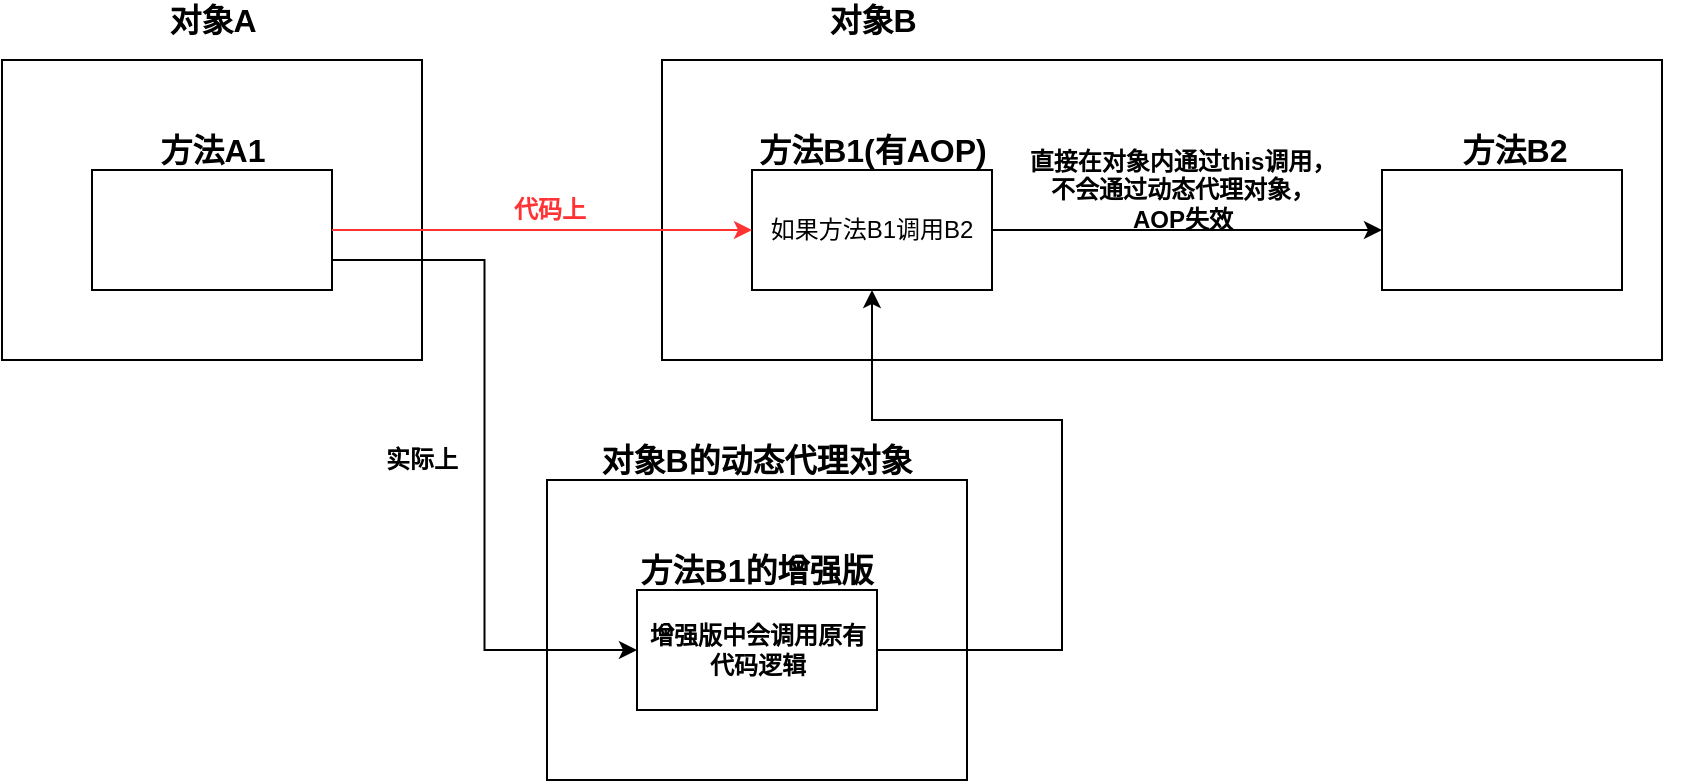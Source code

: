 <mxfile version="15.2.7" type="device"><diagram id="EEkbnaEx-pfOC1hPGx3D" name="第 1 页"><mxGraphModel dx="1205" dy="696" grid="1" gridSize="10" guides="1" tooltips="1" connect="1" arrows="1" fold="1" page="1" pageScale="1" pageWidth="827" pageHeight="1169" math="0" shadow="0"><root><mxCell id="0"/><mxCell id="1" parent="0"/><mxCell id="5JPqrqNXc4xlpyFjiz2V-1" value="" style="rounded=0;whiteSpace=wrap;html=1;" vertex="1" parent="1"><mxGeometry x="100" y="40" width="210" height="150" as="geometry"/></mxCell><mxCell id="5JPqrqNXc4xlpyFjiz2V-2" value="&lt;b&gt;&lt;font style=&quot;font-size: 16px&quot;&gt;对象A&lt;/font&gt;&lt;/b&gt;" style="text;html=1;strokeColor=none;fillColor=none;align=center;verticalAlign=middle;whiteSpace=wrap;rounded=0;" vertex="1" parent="1"><mxGeometry x="157.5" y="10" width="95" height="20" as="geometry"/></mxCell><mxCell id="5JPqrqNXc4xlpyFjiz2V-3" value="" style="rounded=0;whiteSpace=wrap;html=1;" vertex="1" parent="1"><mxGeometry x="145" y="95" width="120" height="60" as="geometry"/></mxCell><mxCell id="5JPqrqNXc4xlpyFjiz2V-4" value="&lt;span style=&quot;font-size: 16px&quot;&gt;&lt;b&gt;方法A1&lt;/b&gt;&lt;/span&gt;" style="text;html=1;strokeColor=none;fillColor=none;align=center;verticalAlign=middle;whiteSpace=wrap;rounded=0;" vertex="1" parent="1"><mxGeometry x="157.5" y="75" width="95" height="20" as="geometry"/></mxCell><mxCell id="5JPqrqNXc4xlpyFjiz2V-5" value="" style="rounded=0;whiteSpace=wrap;html=1;" vertex="1" parent="1"><mxGeometry x="430" y="40" width="500" height="150" as="geometry"/></mxCell><mxCell id="5JPqrqNXc4xlpyFjiz2V-6" value="&lt;b&gt;&lt;font style=&quot;font-size: 16px&quot;&gt;对象B&lt;/font&gt;&lt;/b&gt;" style="text;html=1;strokeColor=none;fillColor=none;align=center;verticalAlign=middle;whiteSpace=wrap;rounded=0;" vertex="1" parent="1"><mxGeometry x="487.5" y="10" width="95" height="20" as="geometry"/></mxCell><mxCell id="5JPqrqNXc4xlpyFjiz2V-30" style="edgeStyle=orthogonalEdgeStyle;rounded=0;orthogonalLoop=1;jettySize=auto;html=1;exitX=1;exitY=0.5;exitDx=0;exitDy=0;strokeColor=#000000;" edge="1" parent="1" source="5JPqrqNXc4xlpyFjiz2V-7" target="5JPqrqNXc4xlpyFjiz2V-25"><mxGeometry relative="1" as="geometry"/></mxCell><mxCell id="5JPqrqNXc4xlpyFjiz2V-7" value="如果方法B1调用B2" style="rounded=0;whiteSpace=wrap;html=1;" vertex="1" parent="1"><mxGeometry x="475" y="95" width="120" height="60" as="geometry"/></mxCell><mxCell id="5JPqrqNXc4xlpyFjiz2V-8" value="&lt;span style=&quot;font-size: 16px&quot;&gt;&lt;b&gt;方法B1(有AOP)&lt;/b&gt;&lt;/span&gt;" style="text;html=1;strokeColor=none;fillColor=none;align=center;verticalAlign=middle;whiteSpace=wrap;rounded=0;" vertex="1" parent="1"><mxGeometry x="448.75" y="75" width="172.5" height="20" as="geometry"/></mxCell><mxCell id="5JPqrqNXc4xlpyFjiz2V-9" value="" style="rounded=0;whiteSpace=wrap;html=1;" vertex="1" parent="1"><mxGeometry x="372.5" y="250" width="210" height="150" as="geometry"/></mxCell><mxCell id="5JPqrqNXc4xlpyFjiz2V-10" value="&lt;b&gt;&lt;font style=&quot;font-size: 16px&quot;&gt;对象B的动态代理对象&lt;/font&gt;&lt;/b&gt;" style="text;html=1;strokeColor=none;fillColor=none;align=center;verticalAlign=middle;whiteSpace=wrap;rounded=0;" vertex="1" parent="1"><mxGeometry x="381.25" y="230" width="192.5" height="20" as="geometry"/></mxCell><mxCell id="5JPqrqNXc4xlpyFjiz2V-29" style="edgeStyle=orthogonalEdgeStyle;rounded=0;orthogonalLoop=1;jettySize=auto;html=1;exitX=1;exitY=0.5;exitDx=0;exitDy=0;entryX=0.5;entryY=1;entryDx=0;entryDy=0;strokeColor=#000000;" edge="1" parent="1" source="5JPqrqNXc4xlpyFjiz2V-11" target="5JPqrqNXc4xlpyFjiz2V-7"><mxGeometry relative="1" as="geometry"><Array as="points"><mxPoint x="630" y="335"/><mxPoint x="630" y="220"/><mxPoint x="535" y="220"/></Array></mxGeometry></mxCell><mxCell id="5JPqrqNXc4xlpyFjiz2V-11" value="&lt;b&gt;增强版中会调用原有代码逻辑&lt;/b&gt;" style="rounded=0;whiteSpace=wrap;html=1;" vertex="1" parent="1"><mxGeometry x="417.5" y="305" width="120" height="60" as="geometry"/></mxCell><mxCell id="5JPqrqNXc4xlpyFjiz2V-12" value="&lt;span style=&quot;font-size: 16px&quot;&gt;&lt;b&gt;方法B1的增强版&lt;/b&gt;&lt;/span&gt;" style="text;html=1;strokeColor=none;fillColor=none;align=center;verticalAlign=middle;whiteSpace=wrap;rounded=0;" vertex="1" parent="1"><mxGeometry x="391.25" y="285" width="172.5" height="20" as="geometry"/></mxCell><mxCell id="5JPqrqNXc4xlpyFjiz2V-13" style="edgeStyle=orthogonalEdgeStyle;rounded=0;orthogonalLoop=1;jettySize=auto;html=1;exitX=1;exitY=0.5;exitDx=0;exitDy=0;entryX=0;entryY=0.5;entryDx=0;entryDy=0;fillColor=#f8cecc;strokeColor=#FF3333;" edge="1" parent="1" source="5JPqrqNXc4xlpyFjiz2V-3" target="5JPqrqNXc4xlpyFjiz2V-7"><mxGeometry relative="1" as="geometry"/></mxCell><mxCell id="5JPqrqNXc4xlpyFjiz2V-14" value="&lt;b&gt;&lt;font color=&quot;#ff3333&quot;&gt;代码上&lt;/font&gt;&lt;/b&gt;" style="text;html=1;strokeColor=none;fillColor=none;align=center;verticalAlign=middle;whiteSpace=wrap;rounded=0;" vertex="1" parent="1"><mxGeometry x="354" y="105" width="40" height="20" as="geometry"/></mxCell><mxCell id="5JPqrqNXc4xlpyFjiz2V-16" value="&lt;b&gt;实际上&lt;/b&gt;" style="text;html=1;strokeColor=none;fillColor=none;align=center;verticalAlign=middle;whiteSpace=wrap;rounded=0;" vertex="1" parent="1"><mxGeometry x="290" y="230" width="40" height="20" as="geometry"/></mxCell><mxCell id="5JPqrqNXc4xlpyFjiz2V-15" style="edgeStyle=orthogonalEdgeStyle;rounded=0;orthogonalLoop=1;jettySize=auto;html=1;exitX=1;exitY=0.75;exitDx=0;exitDy=0;entryX=0;entryY=0.5;entryDx=0;entryDy=0;" edge="1" parent="1" source="5JPqrqNXc4xlpyFjiz2V-3" target="5JPqrqNXc4xlpyFjiz2V-11"><mxGeometry relative="1" as="geometry"/></mxCell><mxCell id="5JPqrqNXc4xlpyFjiz2V-25" value="" style="rounded=0;whiteSpace=wrap;html=1;" vertex="1" parent="1"><mxGeometry x="790" y="95" width="120" height="60" as="geometry"/></mxCell><mxCell id="5JPqrqNXc4xlpyFjiz2V-26" value="&lt;span style=&quot;font-size: 16px&quot;&gt;&lt;b&gt;方法B2&lt;/b&gt;&lt;/span&gt;" style="text;html=1;strokeColor=none;fillColor=none;align=center;verticalAlign=middle;whiteSpace=wrap;rounded=0;" vertex="1" parent="1"><mxGeometry x="770" y="75" width="172.5" height="20" as="geometry"/></mxCell><mxCell id="5JPqrqNXc4xlpyFjiz2V-31" value="&lt;b&gt;直接在对象内通过this调用，&lt;br&gt;不会通过动态代理对象，AOP失效&lt;/b&gt;" style="text;html=1;strokeColor=none;fillColor=none;align=center;verticalAlign=middle;whiteSpace=wrap;rounded=0;" vertex="1" parent="1"><mxGeometry x="611.25" y="95" width="158.75" height="20" as="geometry"/></mxCell></root></mxGraphModel></diagram></mxfile>